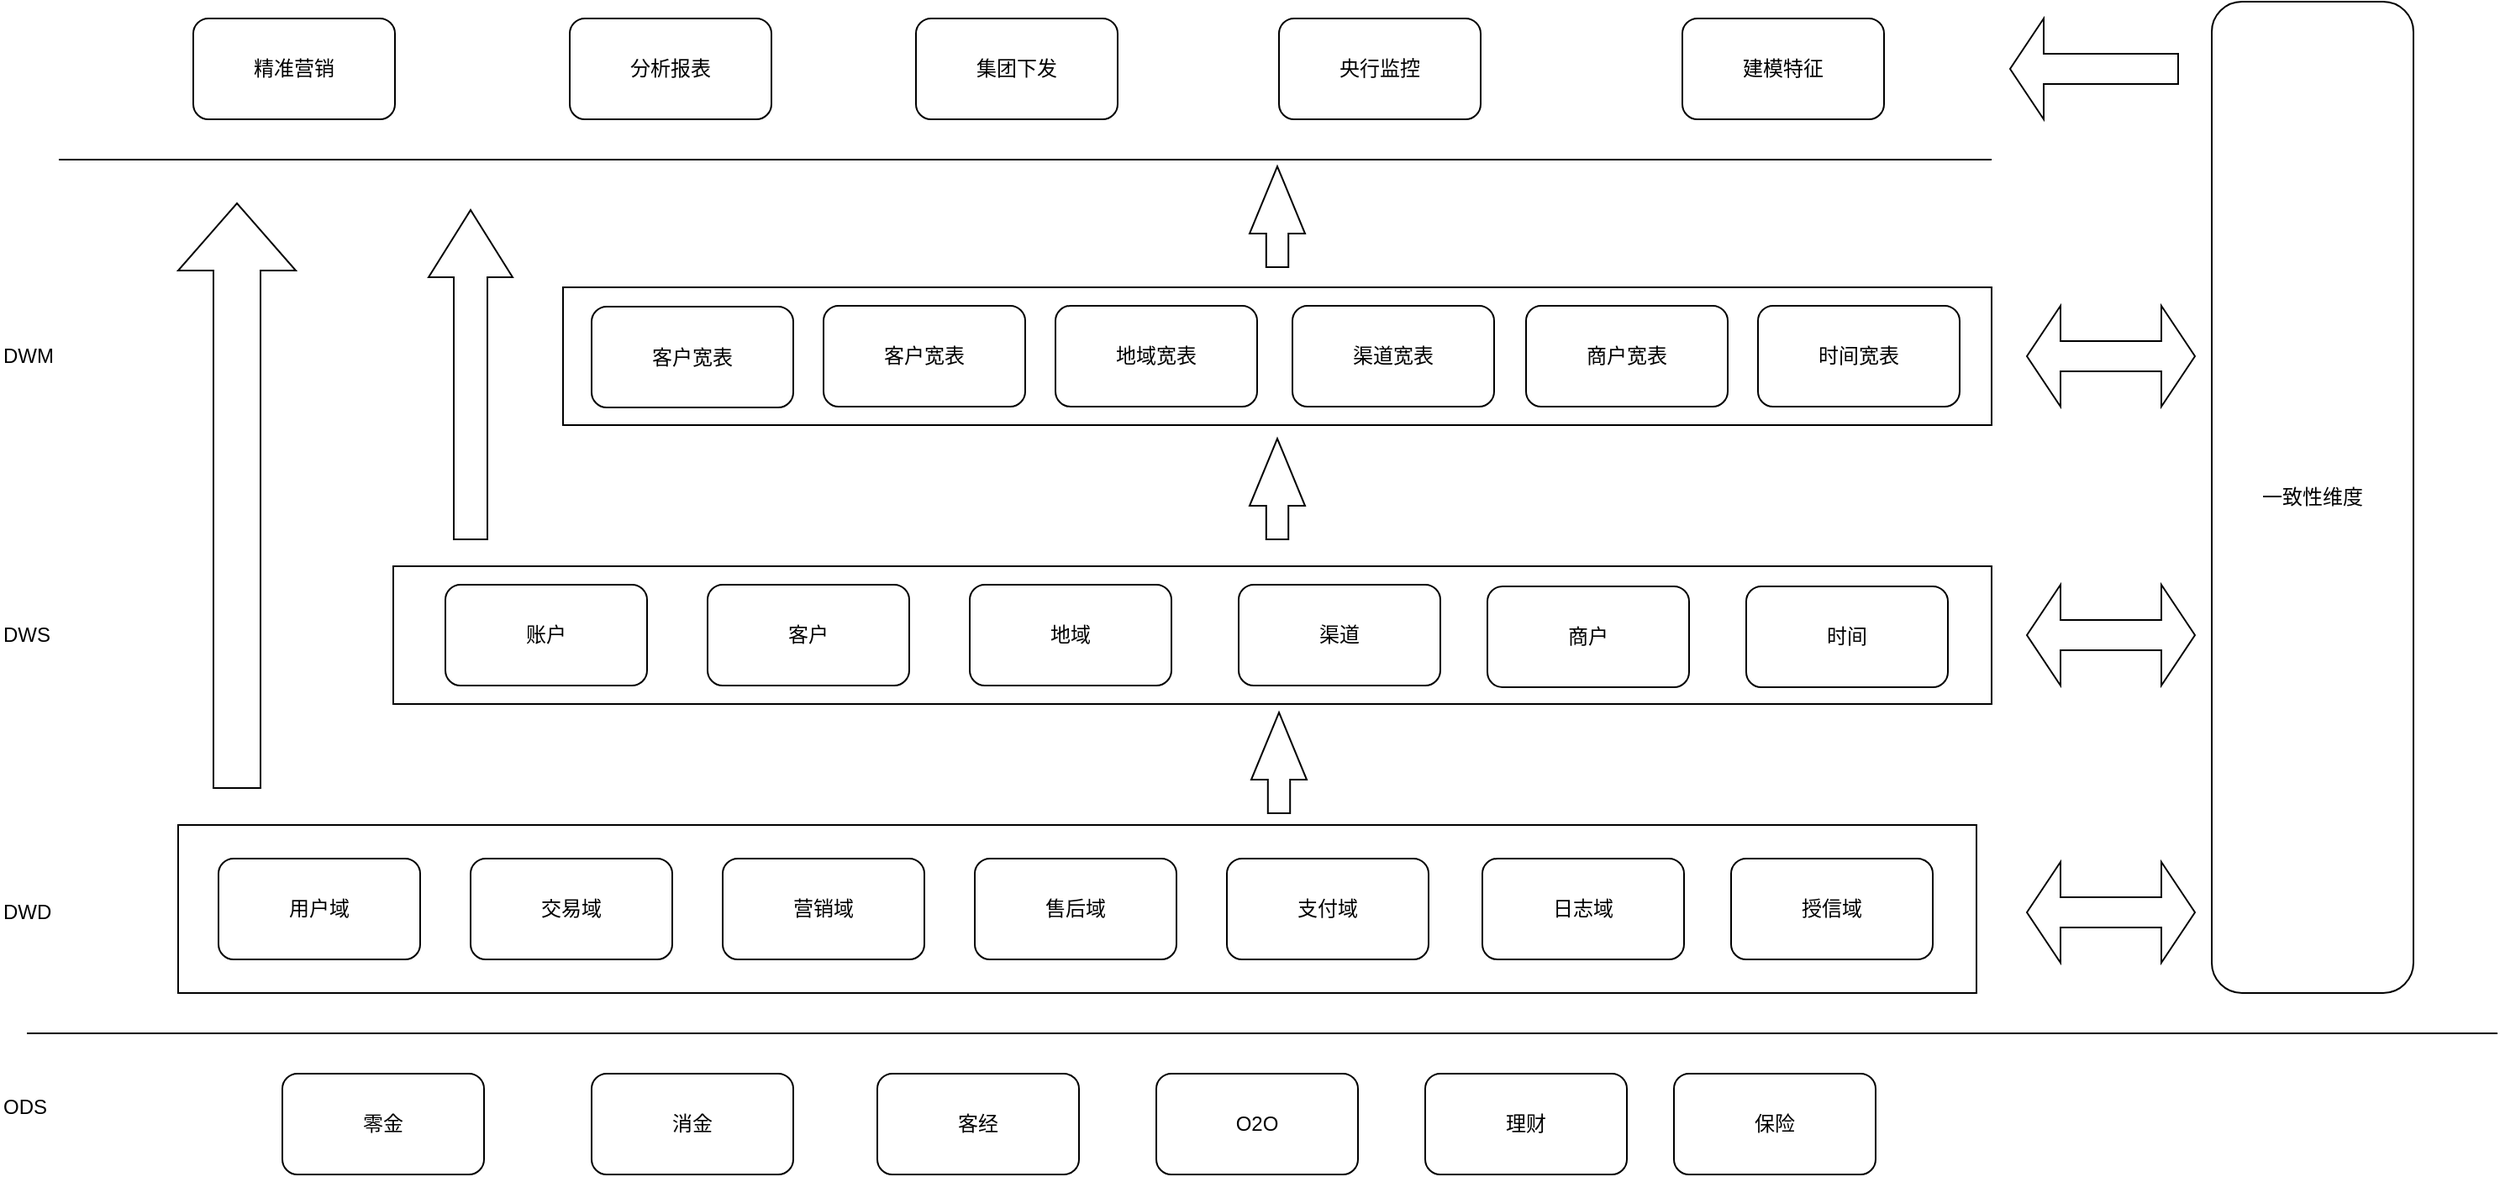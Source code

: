 <mxfile version="12.1.1" type="github" pages="1">
  <diagram id="rO88bBQkf12tWeXX_hEE" name="Page-1">
    <mxGraphModel dx="1287" dy="553" grid="1" gridSize="10" guides="1" tooltips="1" connect="1" arrows="1" fold="1" page="1" pageScale="1" pageWidth="850" pageHeight="1100" math="0" shadow="0">
      <root>
        <mxCell id="0"/>
        <mxCell id="1" parent="0"/>
        <mxCell id="psX3zDrPRgzzwhAWgTQv-37" value="" style="verticalLabelPosition=bottom;verticalAlign=top;html=1;shape=mxgraph.basic.rect;fillColor=#ffffff;fillColor2=none;strokeColor=#000000;strokeWidth=1;size=20;indent=5;" vertex="1" parent="1">
          <mxGeometry x="449" y="360" width="850" height="82" as="geometry"/>
        </mxCell>
        <mxCell id="psX3zDrPRgzzwhAWgTQv-36" value="" style="verticalLabelPosition=bottom;verticalAlign=top;html=1;shape=mxgraph.basic.rect;fillColor=#ffffff;fillColor2=none;strokeColor=#000000;strokeWidth=1;size=20;indent=5;" vertex="1" parent="1">
          <mxGeometry x="348" y="526" width="951" height="82" as="geometry"/>
        </mxCell>
        <mxCell id="psX3zDrPRgzzwhAWgTQv-35" value="" style="verticalLabelPosition=bottom;verticalAlign=top;html=1;shape=mxgraph.basic.rect;fillColor=#ffffff;fillColor2=none;strokeColor=#000000;strokeWidth=1;size=20;indent=5;" vertex="1" parent="1">
          <mxGeometry x="220" y="680" width="1070" height="100" as="geometry"/>
        </mxCell>
        <mxCell id="q-KNMTuY98r9B5Z6uWOA-2" value="用户域" style="rounded=1;whiteSpace=wrap;html=1;" vertex="1" parent="1">
          <mxGeometry x="244" y="700" width="120" height="60" as="geometry"/>
        </mxCell>
        <mxCell id="q-KNMTuY98r9B5Z6uWOA-3" value="交易域" style="rounded=1;whiteSpace=wrap;html=1;" vertex="1" parent="1">
          <mxGeometry x="394" y="700" width="120" height="60" as="geometry"/>
        </mxCell>
        <mxCell id="q-KNMTuY98r9B5Z6uWOA-4" value="营销域" style="rounded=1;whiteSpace=wrap;html=1;" vertex="1" parent="1">
          <mxGeometry x="544" y="700" width="120" height="60" as="geometry"/>
        </mxCell>
        <mxCell id="q-KNMTuY98r9B5Z6uWOA-5" value="售后域" style="rounded=1;whiteSpace=wrap;html=1;" vertex="1" parent="1">
          <mxGeometry x="694" y="700" width="120" height="60" as="geometry"/>
        </mxCell>
        <mxCell id="q-KNMTuY98r9B5Z6uWOA-6" value="支付域" style="rounded=1;whiteSpace=wrap;html=1;" vertex="1" parent="1">
          <mxGeometry x="844" y="700" width="120" height="60" as="geometry"/>
        </mxCell>
        <mxCell id="q-KNMTuY98r9B5Z6uWOA-7" value="日志域" style="rounded=1;whiteSpace=wrap;html=1;" vertex="1" parent="1">
          <mxGeometry x="996" y="700" width="120" height="60" as="geometry"/>
        </mxCell>
        <mxCell id="q-KNMTuY98r9B5Z6uWOA-8" value="授信域" style="rounded=1;whiteSpace=wrap;html=1;" vertex="1" parent="1">
          <mxGeometry x="1144" y="700" width="120" height="60" as="geometry"/>
        </mxCell>
        <mxCell id="psX3zDrPRgzzwhAWgTQv-2" value="账户" style="rounded=1;whiteSpace=wrap;html=1;" vertex="1" parent="1">
          <mxGeometry x="379" y="537" width="120" height="60" as="geometry"/>
        </mxCell>
        <mxCell id="psX3zDrPRgzzwhAWgTQv-3" value="客户" style="rounded=1;whiteSpace=wrap;html=1;" vertex="1" parent="1">
          <mxGeometry x="535" y="537" width="120" height="60" as="geometry"/>
        </mxCell>
        <mxCell id="psX3zDrPRgzzwhAWgTQv-4" value="地域" style="rounded=1;whiteSpace=wrap;html=1;" vertex="1" parent="1">
          <mxGeometry x="691" y="537" width="120" height="60" as="geometry"/>
        </mxCell>
        <mxCell id="psX3zDrPRgzzwhAWgTQv-5" value="渠道" style="rounded=1;whiteSpace=wrap;html=1;" vertex="1" parent="1">
          <mxGeometry x="851" y="537" width="120" height="60" as="geometry"/>
        </mxCell>
        <mxCell id="psX3zDrPRgzzwhAWgTQv-6" value="商户" style="rounded=1;whiteSpace=wrap;html=1;" vertex="1" parent="1">
          <mxGeometry x="999" y="538" width="120" height="60" as="geometry"/>
        </mxCell>
        <mxCell id="psX3zDrPRgzzwhAWgTQv-7" value="时间" style="rounded=1;whiteSpace=wrap;html=1;" vertex="1" parent="1">
          <mxGeometry x="1153" y="538" width="120" height="60" as="geometry"/>
        </mxCell>
        <mxCell id="psX3zDrPRgzzwhAWgTQv-9" value="DWD" style="text;html=1;resizable=0;points=[];autosize=1;align=left;verticalAlign=top;spacingTop=-4;" vertex="1" parent="1">
          <mxGeometry x="114" y="722" width="40" height="20" as="geometry"/>
        </mxCell>
        <mxCell id="psX3zDrPRgzzwhAWgTQv-10" value="DWS" style="text;html=1;resizable=0;points=[];autosize=1;align=left;verticalAlign=top;spacingTop=-4;" vertex="1" parent="1">
          <mxGeometry x="114" y="556.5" width="40" height="20" as="geometry"/>
        </mxCell>
        <mxCell id="psX3zDrPRgzzwhAWgTQv-11" value="客户宽表" style="rounded=1;whiteSpace=wrap;html=1;" vertex="1" parent="1">
          <mxGeometry x="604" y="371" width="120" height="60" as="geometry"/>
        </mxCell>
        <mxCell id="psX3zDrPRgzzwhAWgTQv-12" value="地域宽表" style="rounded=1;whiteSpace=wrap;html=1;" vertex="1" parent="1">
          <mxGeometry x="742" y="371" width="120" height="60" as="geometry"/>
        </mxCell>
        <mxCell id="psX3zDrPRgzzwhAWgTQv-13" value="客户宽表" style="rounded=1;whiteSpace=wrap;html=1;" vertex="1" parent="1">
          <mxGeometry x="466" y="371.5" width="120" height="60" as="geometry"/>
        </mxCell>
        <mxCell id="psX3zDrPRgzzwhAWgTQv-14" value="渠道宽表" style="rounded=1;whiteSpace=wrap;html=1;" vertex="1" parent="1">
          <mxGeometry x="883" y="371" width="120" height="60" as="geometry"/>
        </mxCell>
        <mxCell id="psX3zDrPRgzzwhAWgTQv-15" value="商户宽表" style="rounded=1;whiteSpace=wrap;html=1;" vertex="1" parent="1">
          <mxGeometry x="1022" y="371" width="120" height="60" as="geometry"/>
        </mxCell>
        <mxCell id="psX3zDrPRgzzwhAWgTQv-16" value="时间宽表" style="rounded=1;whiteSpace=wrap;html=1;" vertex="1" parent="1">
          <mxGeometry x="1160" y="371" width="120" height="60" as="geometry"/>
        </mxCell>
        <mxCell id="psX3zDrPRgzzwhAWgTQv-17" value="DWM" style="text;html=1;resizable=0;points=[];autosize=1;align=left;verticalAlign=top;spacingTop=-4;" vertex="1" parent="1">
          <mxGeometry x="114" y="391" width="50" height="20" as="geometry"/>
        </mxCell>
        <mxCell id="psX3zDrPRgzzwhAWgTQv-21" value="零金" style="rounded=1;whiteSpace=wrap;html=1;" vertex="1" parent="1">
          <mxGeometry x="282" y="828" width="120" height="60" as="geometry"/>
        </mxCell>
        <mxCell id="psX3zDrPRgzzwhAWgTQv-22" value="消金" style="rounded=1;whiteSpace=wrap;html=1;" vertex="1" parent="1">
          <mxGeometry x="466" y="828" width="120" height="60" as="geometry"/>
        </mxCell>
        <mxCell id="psX3zDrPRgzzwhAWgTQv-23" value="ODS" style="text;html=1;resizable=0;points=[];autosize=1;align=left;verticalAlign=top;spacingTop=-4;" vertex="1" parent="1">
          <mxGeometry x="114" y="838" width="40" height="20" as="geometry"/>
        </mxCell>
        <mxCell id="psX3zDrPRgzzwhAWgTQv-24" value="客经" style="rounded=1;whiteSpace=wrap;html=1;" vertex="1" parent="1">
          <mxGeometry x="636" y="828" width="120" height="60" as="geometry"/>
        </mxCell>
        <mxCell id="psX3zDrPRgzzwhAWgTQv-25" value="O2O" style="rounded=1;whiteSpace=wrap;html=1;" vertex="1" parent="1">
          <mxGeometry x="802" y="828" width="120" height="60" as="geometry"/>
        </mxCell>
        <mxCell id="psX3zDrPRgzzwhAWgTQv-26" value="理财" style="rounded=1;whiteSpace=wrap;html=1;" vertex="1" parent="1">
          <mxGeometry x="962" y="828" width="120" height="60" as="geometry"/>
        </mxCell>
        <mxCell id="psX3zDrPRgzzwhAWgTQv-27" value="保险" style="rounded=1;whiteSpace=wrap;html=1;" vertex="1" parent="1">
          <mxGeometry x="1110" y="828" width="120" height="60" as="geometry"/>
        </mxCell>
        <mxCell id="psX3zDrPRgzzwhAWgTQv-28" value="精准营销" style="rounded=1;whiteSpace=wrap;html=1;" vertex="1" parent="1">
          <mxGeometry x="229" y="200" width="120" height="60" as="geometry"/>
        </mxCell>
        <mxCell id="psX3zDrPRgzzwhAWgTQv-29" value="分析报表" style="rounded=1;whiteSpace=wrap;html=1;" vertex="1" parent="1">
          <mxGeometry x="453" y="200" width="120" height="60" as="geometry"/>
        </mxCell>
        <mxCell id="psX3zDrPRgzzwhAWgTQv-30" value="集团下发" style="rounded=1;whiteSpace=wrap;html=1;" vertex="1" parent="1">
          <mxGeometry x="659" y="200" width="120" height="60" as="geometry"/>
        </mxCell>
        <mxCell id="psX3zDrPRgzzwhAWgTQv-31" value="央行监控" style="rounded=1;whiteSpace=wrap;html=1;" vertex="1" parent="1">
          <mxGeometry x="875" y="200" width="120" height="60" as="geometry"/>
        </mxCell>
        <mxCell id="psX3zDrPRgzzwhAWgTQv-32" value="建模特征" style="rounded=1;whiteSpace=wrap;html=1;" vertex="1" parent="1">
          <mxGeometry x="1115" y="200" width="120" height="60" as="geometry"/>
        </mxCell>
        <mxCell id="psX3zDrPRgzzwhAWgTQv-46" value="" style="line;strokeWidth=1;fillColor=none;align=left;verticalAlign=middle;spacingTop=-1;spacingLeft=3;spacingRight=3;rotatable=0;labelPosition=right;points=[];portConstraint=eastwest;fontSize=12;" vertex="1" parent="1">
          <mxGeometry x="149" y="280" width="1150" height="8" as="geometry"/>
        </mxCell>
        <mxCell id="psX3zDrPRgzzwhAWgTQv-48" value="" style="line;strokeWidth=1;fillColor=none;align=left;verticalAlign=middle;spacingTop=-1;spacingLeft=3;spacingRight=3;rotatable=0;labelPosition=right;points=[];portConstraint=eastwest;fontSize=12;" vertex="1" parent="1">
          <mxGeometry x="130" y="800" width="1470" height="8" as="geometry"/>
        </mxCell>
        <mxCell id="psX3zDrPRgzzwhAWgTQv-49" value="" style="html=1;shadow=0;dashed=0;align=center;verticalAlign=middle;shape=mxgraph.arrows2.arrow;dy=0.6;dx=40;direction=north;notch=0;" vertex="1" parent="1">
          <mxGeometry x="220" y="310" width="70" height="348" as="geometry"/>
        </mxCell>
        <mxCell id="psX3zDrPRgzzwhAWgTQv-50" value="" style="html=1;shadow=0;dashed=0;align=center;verticalAlign=middle;shape=mxgraph.arrows2.arrow;dy=0.6;dx=40;direction=north;notch=0;" vertex="1" parent="1">
          <mxGeometry x="369" y="314" width="50" height="196" as="geometry"/>
        </mxCell>
        <mxCell id="psX3zDrPRgzzwhAWgTQv-51" value="" style="html=1;shadow=0;dashed=0;align=center;verticalAlign=middle;shape=mxgraph.arrows2.arrow;dy=0.6;dx=40;direction=north;notch=0;" vertex="1" parent="1">
          <mxGeometry x="857.5" y="288" width="33" height="60" as="geometry"/>
        </mxCell>
        <mxCell id="psX3zDrPRgzzwhAWgTQv-55" value="" style="html=1;shadow=0;dashed=0;align=center;verticalAlign=middle;shape=mxgraph.arrows2.arrow;dy=0.6;dx=40;direction=north;notch=0;" vertex="1" parent="1">
          <mxGeometry x="857.5" y="450" width="33" height="60" as="geometry"/>
        </mxCell>
        <mxCell id="psX3zDrPRgzzwhAWgTQv-56" value="" style="html=1;shadow=0;dashed=0;align=center;verticalAlign=middle;shape=mxgraph.arrows2.arrow;dy=0.6;dx=40;direction=north;notch=0;" vertex="1" parent="1">
          <mxGeometry x="858.5" y="613" width="33" height="60" as="geometry"/>
        </mxCell>
        <mxCell id="psX3zDrPRgzzwhAWgTQv-57" value="一致性维度" style="rounded=1;whiteSpace=wrap;html=1;" vertex="1" parent="1">
          <mxGeometry x="1430" y="190" width="120" height="590" as="geometry"/>
        </mxCell>
        <mxCell id="psX3zDrPRgzzwhAWgTQv-60" value="" style="shape=doubleArrow;whiteSpace=wrap;html=1;" vertex="1" parent="1">
          <mxGeometry x="1320" y="702" width="100" height="60" as="geometry"/>
        </mxCell>
        <mxCell id="psX3zDrPRgzzwhAWgTQv-61" value="" style="shape=doubleArrow;whiteSpace=wrap;html=1;" vertex="1" parent="1">
          <mxGeometry x="1320" y="537" width="100" height="60" as="geometry"/>
        </mxCell>
        <mxCell id="psX3zDrPRgzzwhAWgTQv-62" value="" style="shape=doubleArrow;whiteSpace=wrap;html=1;" vertex="1" parent="1">
          <mxGeometry x="1320" y="371" width="100" height="60" as="geometry"/>
        </mxCell>
        <mxCell id="psX3zDrPRgzzwhAWgTQv-63" value="" style="shape=singleArrow;direction=west;whiteSpace=wrap;html=1;" vertex="1" parent="1">
          <mxGeometry x="1310" y="200" width="100" height="60" as="geometry"/>
        </mxCell>
      </root>
    </mxGraphModel>
  </diagram>
</mxfile>
